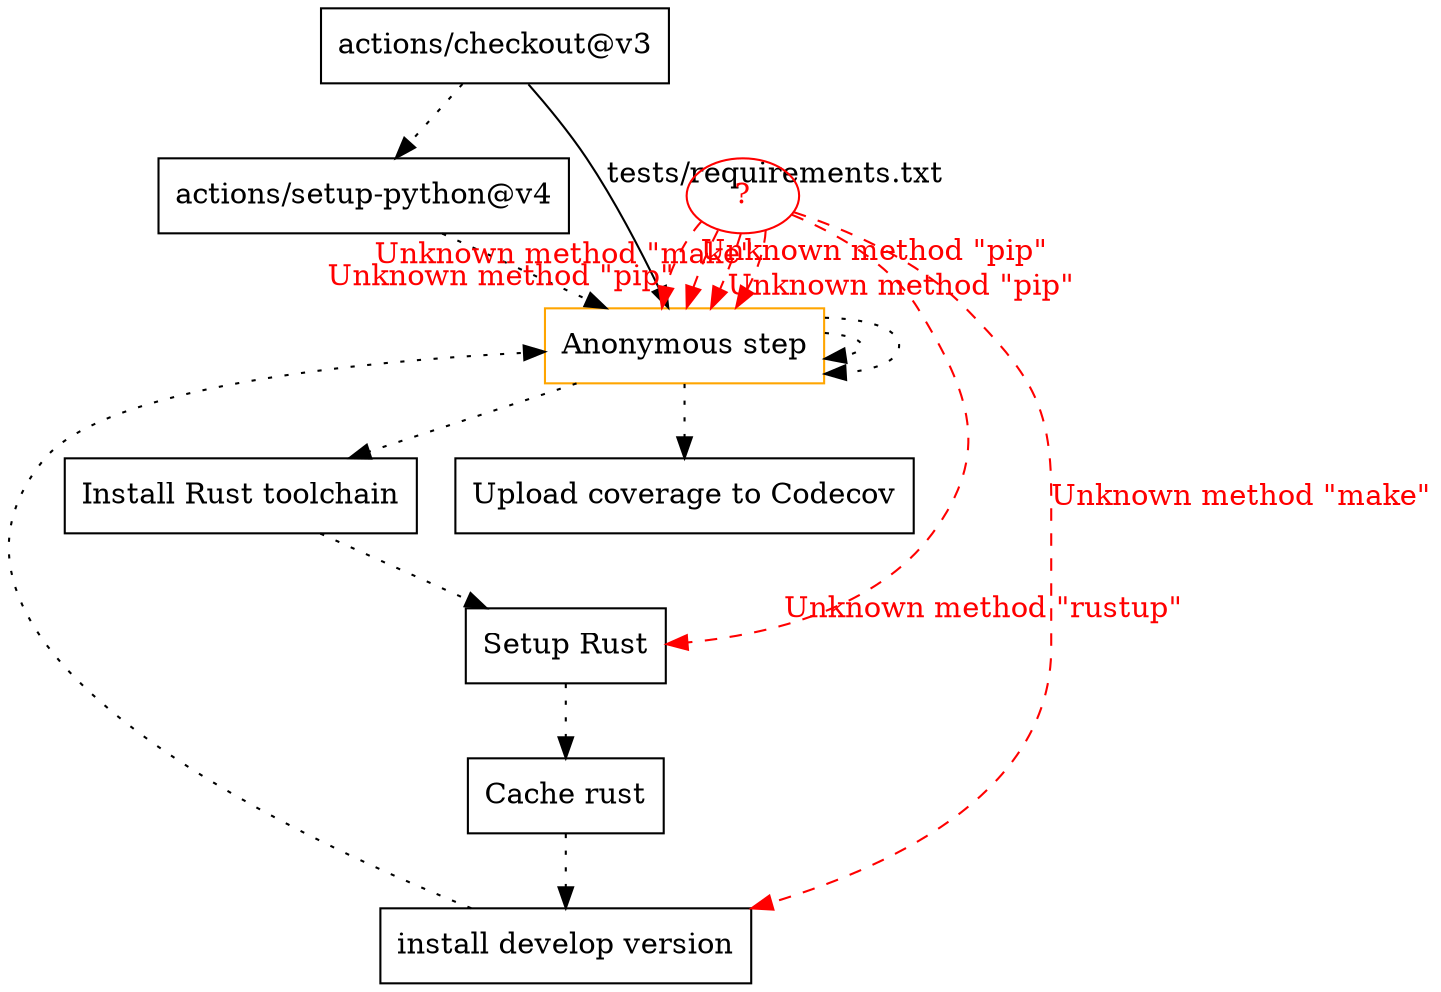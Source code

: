 digraph {
	"actions/checkout@v3" [shape=rect]
	"actions/setup-python@v4" [shape=rect]
	"Anonymous step" [color=orange shape=rect]
	"Install Rust toolchain" [shape=rect]
	"Setup Rust" [shape=rect]
	"Cache rust" [shape=rect]
	"install develop version" [shape=rect]
	"Upload coverage to Codecov" [shape=rect]
	"?" [shape=rect]
	"?" [color=red fontcolor=red shape=ellipse]
	"actions/checkout@v3" -> "Anonymous step" [decorate=false xlabel="tests/requirements.txt"]
	"actions/checkout@v3" -> "actions/setup-python@v4" [style=dotted xlabel=""]
	"actions/setup-python@v4" -> "Anonymous step" [style=dotted xlabel=""]
	"Anonymous step" -> "Install Rust toolchain" [style=dotted xlabel=""]
	"Anonymous step" -> "Anonymous step" [style=dotted xlabel=""]
	"Anonymous step" -> "Anonymous step" [style=dotted xlabel=""]
	"Anonymous step" -> "Upload coverage to Codecov" [style=dotted xlabel=""]
	"Install Rust toolchain" -> "Setup Rust" [style=dotted xlabel=""]
	"Setup Rust" -> "Cache rust" [style=dotted xlabel=""]
	"Cache rust" -> "install develop version" [style=dotted xlabel=""]
	"install develop version" -> "Anonymous step" [style=dotted xlabel=""]
	"?" -> "Anonymous step" [color=red fontcolor=red style=dashed xlabel="Unknown method \"pip\""]
	"?" -> "Setup Rust" [color=red fontcolor=red style=dashed xlabel="Unknown method \"rustup\""]
	"?" -> "install develop version" [color=red fontcolor=red style=dashed xlabel="Unknown method \"make\""]
	"?" -> "Anonymous step" [color=red fontcolor=red style=dashed xlabel="Unknown method \"pip\""]
	"?" -> "Anonymous step" [color=red fontcolor=red style=dashed xlabel="Unknown method \"pip\""]
	"?" -> "Anonymous step" [color=red fontcolor=red style=dashed xlabel="Unknown method \"make\""]
}
